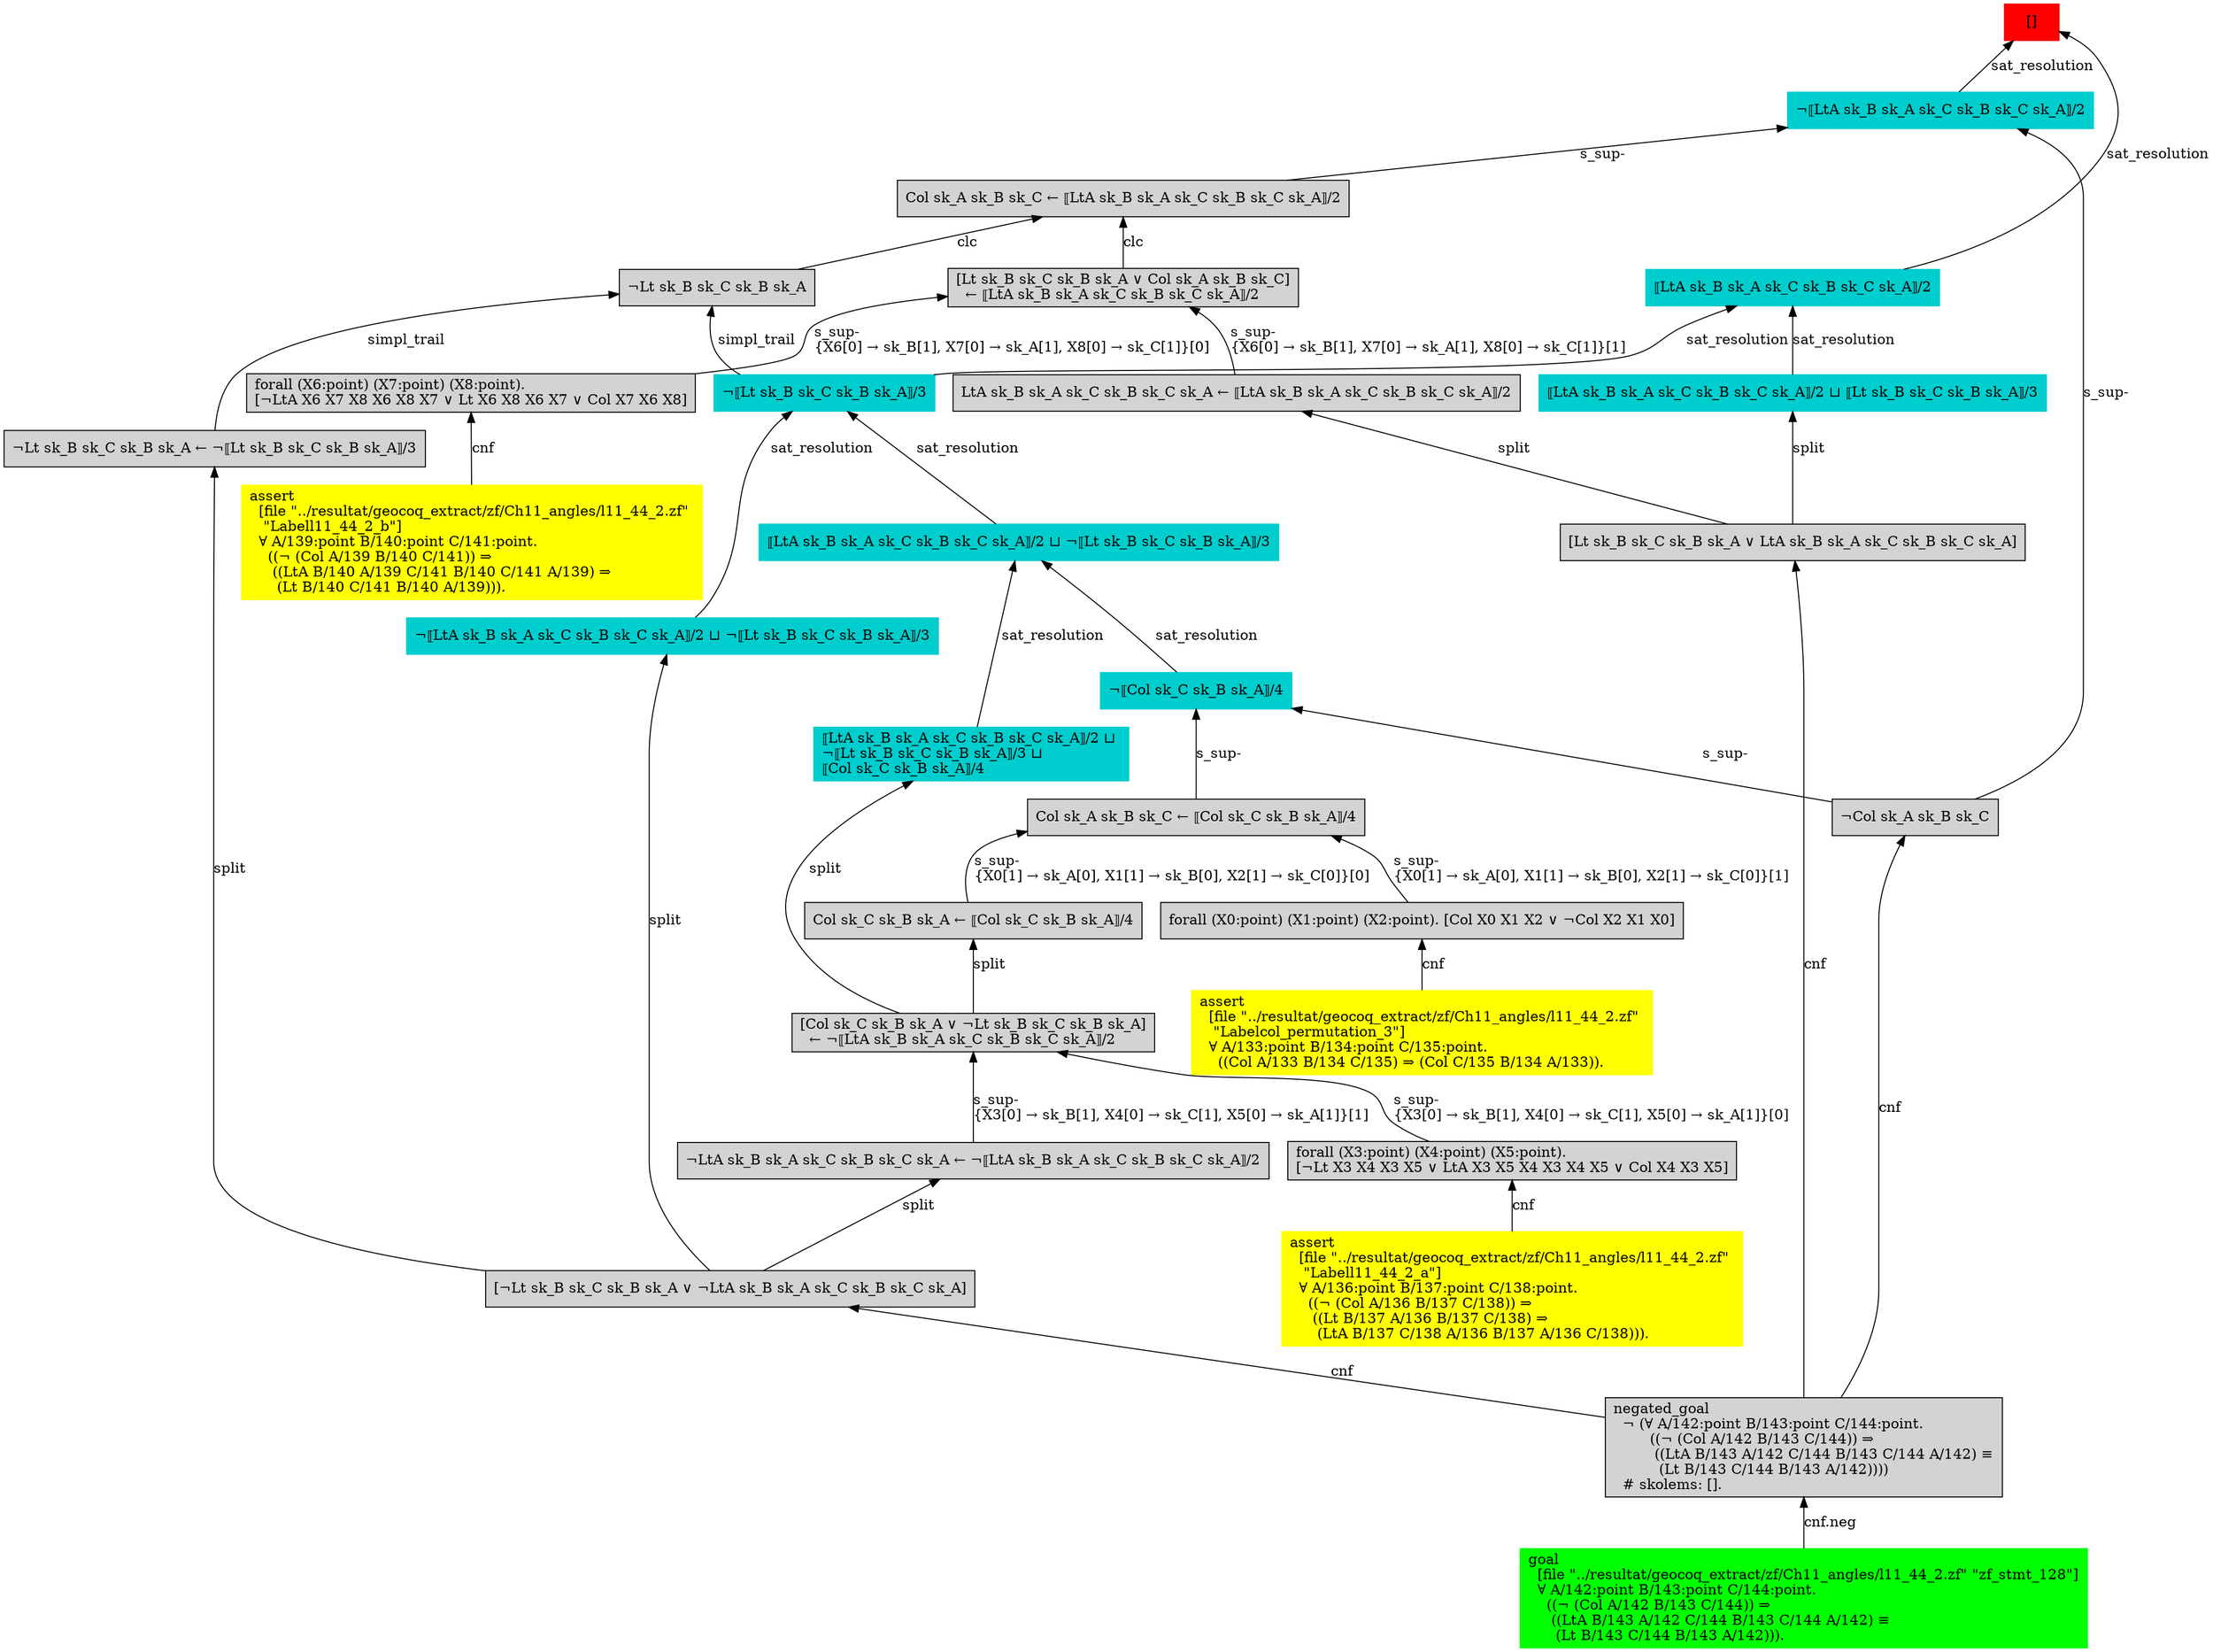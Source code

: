 digraph "unsat_graph" {
  vertex_0 [color=red, label="[]", shape=box, style=filled];
  vertex_0 -> vertex_1 [label="sat_resolution", dir="back"];
  vertex_1 [color=cyan3, shape=box, label="¬⟦LtA sk_B sk_A sk_C sk_B sk_C sk_A⟧/2\l", style=filled];
  vertex_1 -> vertex_2 [label="s_sup-\l", dir="back"];
  vertex_2 [shape=box, label="¬Col sk_A sk_B sk_C\l", style=filled];
  vertex_2 -> vertex_3 [label="cnf", dir="back"];
  vertex_3 [shape=box, label="negated_goal\l  ¬ (∀ A/142:point B/143:point C/144:point.\l        ((¬ (Col A/142 B/143 C/144)) ⇒\l         ((LtA B/143 A/142 C/144 B/143 C/144 A/142) ≡\l          (Lt B/143 C/144 B/143 A/142))))\l  # skolems: [].\l", style=filled];
  vertex_3 -> vertex_4 [label="cnf.neg", dir="back"];
  vertex_4 [color=green, shape=box, label="goal\l  [file \"../resultat/geocoq_extract/zf/Ch11_angles/l11_44_2.zf\" \"zf_stmt_128\"]\l  ∀ A/142:point B/143:point C/144:point.\l    ((¬ (Col A/142 B/143 C/144)) ⇒\l     ((LtA B/143 A/142 C/144 B/143 C/144 A/142) ≡\l      (Lt B/143 C/144 B/143 A/142))).\l", style=filled];
  vertex_1 -> vertex_5 [label="s_sup-\l", dir="back"];
  vertex_5 [shape=box, label="Col sk_A sk_B sk_C ← ⟦LtA sk_B sk_A sk_C sk_B sk_C sk_A⟧/2\l", style=filled];
  vertex_5 -> vertex_6 [label="clc", dir="back"];
  vertex_6 [shape=box, label="¬Lt sk_B sk_C sk_B sk_A\l", style=filled];
  vertex_6 -> vertex_7 [label="simpl_trail", dir="back"];
  vertex_7 [color=cyan3, shape=box, label="¬⟦Lt sk_B sk_C sk_B sk_A⟧/3\l", style=filled];
  vertex_7 -> vertex_8 [label="sat_resolution", dir="back"];
  vertex_8 [color=cyan3, shape=box, label="¬⟦LtA sk_B sk_A sk_C sk_B sk_C sk_A⟧/2 ⊔ ¬⟦Lt sk_B sk_C sk_B sk_A⟧/3\l", style=filled];
  vertex_8 -> vertex_9 [label="split", dir="back"];
  vertex_9 [shape=box, label="[¬Lt sk_B sk_C sk_B sk_A ∨ ¬LtA sk_B sk_A sk_C sk_B sk_C sk_A]\l", style=filled];
  vertex_9 -> vertex_3 [label="cnf", dir="back"];
  vertex_7 -> vertex_10 [label="sat_resolution", dir="back"];
  vertex_10 [color=cyan3, shape=box, label="⟦LtA sk_B sk_A sk_C sk_B sk_C sk_A⟧/2 ⊔ ¬⟦Lt sk_B sk_C sk_B sk_A⟧/3\l", style=filled];
  vertex_10 -> vertex_11 [label="sat_resolution", dir="back"];
  vertex_11 [color=cyan3, shape=box, label="¬⟦Col sk_C sk_B sk_A⟧/4\l", style=filled];
  vertex_11 -> vertex_2 [label="s_sup-\l", dir="back"];
  vertex_11 -> vertex_12 [label="s_sup-\l", dir="back"];
  vertex_12 [shape=box, label="Col sk_A sk_B sk_C ← ⟦Col sk_C sk_B sk_A⟧/4\l", style=filled];
  vertex_12 -> vertex_13 [label="s_sup-\l\{X0[1] → sk_A[0], X1[1] → sk_B[0], X2[1] → sk_C[0]\}[1]\l", dir="back"];
  vertex_13 [shape=box, label="forall (X0:point) (X1:point) (X2:point). [Col X0 X1 X2 ∨ ¬Col X2 X1 X0]\l", style=filled];
  vertex_13 -> vertex_14 [label="cnf", dir="back"];
  vertex_14 [color=yellow, shape=box, label="assert\l  [file \"../resultat/geocoq_extract/zf/Ch11_angles/l11_44_2.zf\" \l   \"Labelcol_permutation_3\"]\l  ∀ A/133:point B/134:point C/135:point.\l    ((Col A/133 B/134 C/135) ⇒ (Col C/135 B/134 A/133)).\l", style=filled];
  vertex_12 -> vertex_15 [label="s_sup-\l\{X0[1] → sk_A[0], X1[1] → sk_B[0], X2[1] → sk_C[0]\}[0]\l", dir="back"];
  vertex_15 [shape=box, label="Col sk_C sk_B sk_A ← ⟦Col sk_C sk_B sk_A⟧/4\l", style=filled];
  vertex_15 -> vertex_16 [label="split", dir="back"];
  vertex_16 [shape=box, label="[Col sk_C sk_B sk_A ∨ ¬Lt sk_B sk_C sk_B sk_A]\l  ← ¬⟦LtA sk_B sk_A sk_C sk_B sk_C sk_A⟧/2\l", style=filled];
  vertex_16 -> vertex_17 [label="s_sup-\l\{X3[0] → sk_B[1], X4[0] → sk_C[1], X5[0] → sk_A[1]\}[1]\l", dir="back"];
  vertex_17 [shape=box, label="¬LtA sk_B sk_A sk_C sk_B sk_C sk_A ← ¬⟦LtA sk_B sk_A sk_C sk_B sk_C sk_A⟧/2\l", style=filled];
  vertex_17 -> vertex_9 [label="split", dir="back"];
  vertex_16 -> vertex_18 [label="s_sup-\l\{X3[0] → sk_B[1], X4[0] → sk_C[1], X5[0] → sk_A[1]\}[0]\l", dir="back"];
  vertex_18 [shape=box, label="forall (X3:point) (X4:point) (X5:point).\l[¬Lt X3 X4 X3 X5 ∨ LtA X3 X5 X4 X3 X4 X5 ∨ Col X4 X3 X5]\l", style=filled];
  vertex_18 -> vertex_19 [label="cnf", dir="back"];
  vertex_19 [color=yellow, shape=box, label="assert\l  [file \"../resultat/geocoq_extract/zf/Ch11_angles/l11_44_2.zf\" \l   \"Labell11_44_2_a\"]\l  ∀ A/136:point B/137:point C/138:point.\l    ((¬ (Col A/136 B/137 C/138)) ⇒\l     ((Lt B/137 A/136 B/137 C/138) ⇒\l      (LtA B/137 C/138 A/136 B/137 A/136 C/138))).\l", style=filled];
  vertex_10 -> vertex_20 [label="sat_resolution", dir="back"];
  vertex_20 [color=cyan3, shape=box, label="⟦LtA sk_B sk_A sk_C sk_B sk_C sk_A⟧/2 ⊔ \l¬⟦Lt sk_B sk_C sk_B sk_A⟧/3 ⊔ \l⟦Col sk_C sk_B sk_A⟧/4\l", style=filled];
  vertex_20 -> vertex_16 [label="split", dir="back"];
  vertex_6 -> vertex_21 [label="simpl_trail", dir="back"];
  vertex_21 [shape=box, label="¬Lt sk_B sk_C sk_B sk_A ← ¬⟦Lt sk_B sk_C sk_B sk_A⟧/3\l", style=filled];
  vertex_21 -> vertex_9 [label="split", dir="back"];
  vertex_5 -> vertex_22 [label="clc", dir="back"];
  vertex_22 [shape=box, label="[Lt sk_B sk_C sk_B sk_A ∨ Col sk_A sk_B sk_C]\l  ← ⟦LtA sk_B sk_A sk_C sk_B sk_C sk_A⟧/2\l", style=filled];
  vertex_22 -> vertex_23 [label="s_sup-\l\{X6[0] → sk_B[1], X7[0] → sk_A[1], X8[0] → sk_C[1]\}[0]\l", dir="back"];
  vertex_23 [shape=box, label="forall (X6:point) (X7:point) (X8:point).\l[¬LtA X6 X7 X8 X6 X8 X7 ∨ Lt X6 X8 X6 X7 ∨ Col X7 X6 X8]\l", style=filled];
  vertex_23 -> vertex_24 [label="cnf", dir="back"];
  vertex_24 [color=yellow, shape=box, label="assert\l  [file \"../resultat/geocoq_extract/zf/Ch11_angles/l11_44_2.zf\" \l   \"Labell11_44_2_b\"]\l  ∀ A/139:point B/140:point C/141:point.\l    ((¬ (Col A/139 B/140 C/141)) ⇒\l     ((LtA B/140 A/139 C/141 B/140 C/141 A/139) ⇒\l      (Lt B/140 C/141 B/140 A/139))).\l", style=filled];
  vertex_22 -> vertex_25 [label="s_sup-\l\{X6[0] → sk_B[1], X7[0] → sk_A[1], X8[0] → sk_C[1]\}[1]\l", dir="back"];
  vertex_25 [shape=box, label="LtA sk_B sk_A sk_C sk_B sk_C sk_A ← ⟦LtA sk_B sk_A sk_C sk_B sk_C sk_A⟧/2\l", style=filled];
  vertex_25 -> vertex_26 [label="split", dir="back"];
  vertex_26 [shape=box, label="[Lt sk_B sk_C sk_B sk_A ∨ LtA sk_B sk_A sk_C sk_B sk_C sk_A]\l", style=filled];
  vertex_26 -> vertex_3 [label="cnf", dir="back"];
  vertex_0 -> vertex_27 [label="sat_resolution", dir="back"];
  vertex_27 [color=cyan3, shape=box, label="⟦LtA sk_B sk_A sk_C sk_B sk_C sk_A⟧/2\l", style=filled];
  vertex_27 -> vertex_7 [label="sat_resolution", dir="back"];
  vertex_27 -> vertex_28 [label="sat_resolution", dir="back"];
  vertex_28 [color=cyan3, shape=box, label="⟦LtA sk_B sk_A sk_C sk_B sk_C sk_A⟧/2 ⊔ ⟦Lt sk_B sk_C sk_B sk_A⟧/3\l", style=filled];
  vertex_28 -> vertex_26 [label="split", dir="back"];
  }


